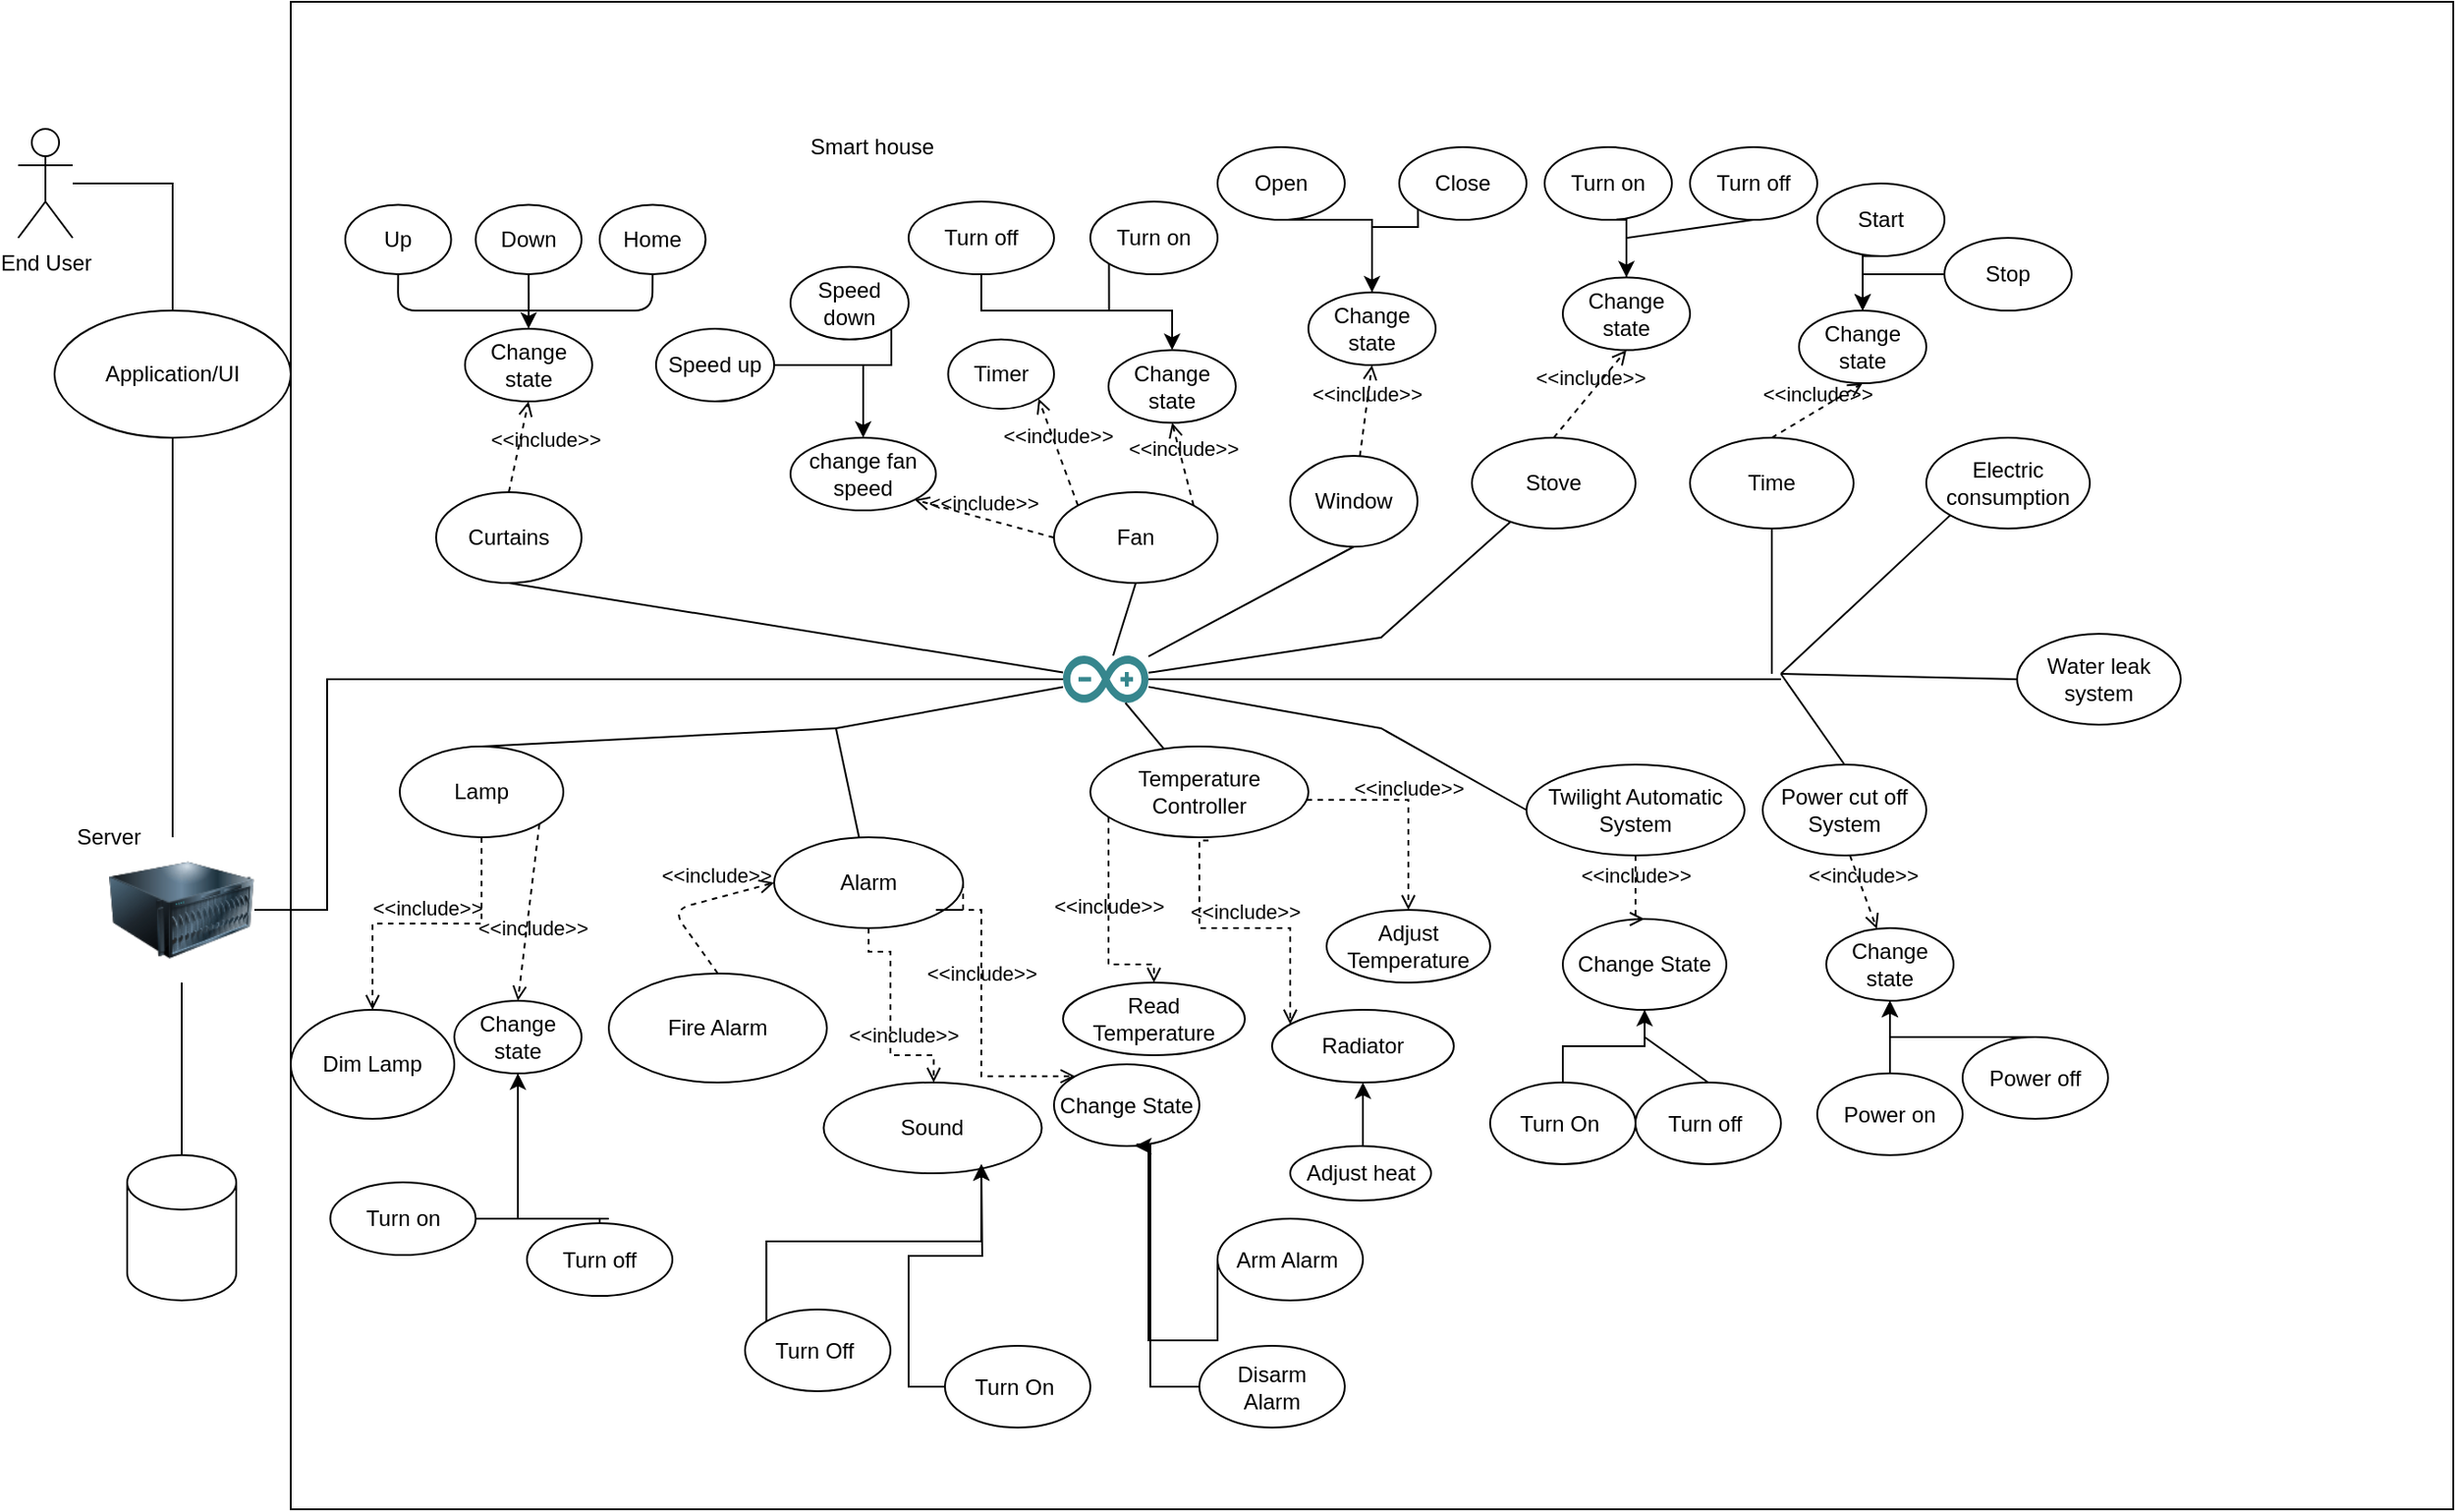 <mxfile version="15.7.3" type="device"><diagram id="axmY3s3DhbrSQXGFH-Zm" name="Page-1"><mxGraphModel dx="1730" dy="1082" grid="1" gridSize="10" guides="1" tooltips="1" connect="1" arrows="1" fold="1" page="1" pageScale="1" pageWidth="850" pageHeight="1100" math="0" shadow="0"><root><mxCell id="0"/><mxCell id="1" parent="0"/><mxCell id="pMk_i1QzEK4FoIbj1d2--2" value="" style="rounded=0;whiteSpace=wrap;html=1;" parent="1" vertex="1"><mxGeometry x="190" y="90" width="1190" height="830" as="geometry"/></mxCell><mxCell id="pMk_i1QzEK4FoIbj1d2--3" value="Smart house" style="text;html=1;strokeColor=none;fillColor=none;align=center;verticalAlign=middle;whiteSpace=wrap;rounded=0;" parent="1" vertex="1"><mxGeometry x="470" y="160" width="80" height="20" as="geometry"/></mxCell><mxCell id="pMk_i1QzEK4FoIbj1d2--14" style="edgeStyle=orthogonalEdgeStyle;rounded=0;orthogonalLoop=1;jettySize=auto;html=1;endArrow=none;endFill=0;" parent="1" source="pMk_i1QzEK4FoIbj1d2--9" target="pMk_i1QzEK4FoIbj1d2--10" edge="1"><mxGeometry relative="1" as="geometry"><Array as="points"><mxPoint x="125" y="190"/></Array></mxGeometry></mxCell><mxCell id="pMk_i1QzEK4FoIbj1d2--9" value="&lt;div&gt;End User&lt;/div&gt;" style="shape=umlActor;verticalLabelPosition=bottom;verticalAlign=top;html=1;" parent="1" vertex="1"><mxGeometry x="40" y="160" width="30" height="60" as="geometry"/></mxCell><mxCell id="pMk_i1QzEK4FoIbj1d2--21" style="edgeStyle=orthogonalEdgeStyle;rounded=0;orthogonalLoop=1;jettySize=auto;html=1;exitX=0.5;exitY=1;exitDx=0;exitDy=0;endArrow=none;endFill=0;" parent="1" source="pMk_i1QzEK4FoIbj1d2--10" target="pMk_i1QzEK4FoIbj1d2--16" edge="1"><mxGeometry relative="1" as="geometry"><Array as="points"><mxPoint x="125" y="380"/><mxPoint x="125" y="380"/></Array></mxGeometry></mxCell><mxCell id="pMk_i1QzEK4FoIbj1d2--10" value="&lt;div&gt;Application/UI&lt;/div&gt;" style="ellipse;whiteSpace=wrap;html=1;" parent="1" vertex="1"><mxGeometry x="60" y="260" width="130" height="70" as="geometry"/></mxCell><mxCell id="pMk_i1QzEK4FoIbj1d2--15" value="&lt;div&gt;Lamp&lt;/div&gt;" style="ellipse;whiteSpace=wrap;html=1;" parent="1" vertex="1"><mxGeometry x="250" y="500" width="90" height="50" as="geometry"/></mxCell><mxCell id="pMk_i1QzEK4FoIbj1d2--44" style="edgeStyle=orthogonalEdgeStyle;rounded=0;orthogonalLoop=1;jettySize=auto;html=1;exitX=1;exitY=0.5;exitDx=0;exitDy=0;endArrow=none;endFill=0;" parent="1" source="pMk_i1QzEK4FoIbj1d2--16" target="pMk_i1QzEK4FoIbj1d2--43" edge="1"><mxGeometry relative="1" as="geometry"><Array as="points"><mxPoint x="210" y="590"/><mxPoint x="210" y="463"/></Array><mxPoint x="390" y="463" as="targetPoint"/></mxGeometry></mxCell><mxCell id="Gb6H8rA9_HR4hUhjMG9C-4" style="edgeStyle=orthogonalEdgeStyle;rounded=0;orthogonalLoop=1;jettySize=auto;html=1;exitX=0.5;exitY=1;exitDx=0;exitDy=0;endArrow=none;endFill=0;" parent="1" source="pMk_i1QzEK4FoIbj1d2--16" target="Gb6H8rA9_HR4hUhjMG9C-3" edge="1"><mxGeometry relative="1" as="geometry"/></mxCell><mxCell id="pMk_i1QzEK4FoIbj1d2--16" value="" style="image;html=1;image=img/lib/clip_art/computers/Server_128x128.png" parent="1" vertex="1"><mxGeometry x="90" y="550" width="80" height="80" as="geometry"/></mxCell><mxCell id="pMk_i1QzEK4FoIbj1d2--17" value="&lt;div&gt;Server&lt;/div&gt;" style="text;html=1;strokeColor=none;fillColor=none;align=center;verticalAlign=middle;whiteSpace=wrap;rounded=0;" parent="1" vertex="1"><mxGeometry x="70" y="540" width="40" height="20" as="geometry"/></mxCell><mxCell id="pMk_i1QzEK4FoIbj1d2--18" value="Curtains " style="ellipse;whiteSpace=wrap;html=1;" parent="1" vertex="1"><mxGeometry x="270" y="360" width="80" height="50" as="geometry"/></mxCell><mxCell id="pMk_i1QzEK4FoIbj1d2--20" value="&lt;div&gt;Fan&lt;/div&gt;" style="ellipse;whiteSpace=wrap;html=1;" parent="1" vertex="1"><mxGeometry x="610" y="360" width="90" height="50" as="geometry"/></mxCell><mxCell id="Gb6H8rA9_HR4hUhjMG9C-15" style="edgeStyle=orthogonalEdgeStyle;rounded=0;orthogonalLoop=1;jettySize=auto;html=1;exitX=1;exitY=0.5;exitDx=0;exitDy=0;entryX=0.5;entryY=1;entryDx=0;entryDy=0;endArrow=none;endFill=0;" parent="1" source="pMk_i1QzEK4FoIbj1d2--22" target="pMk_i1QzEK4FoIbj1d2--59" edge="1"><mxGeometry relative="1" as="geometry"/></mxCell><mxCell id="pMk_i1QzEK4FoIbj1d2--22" value="Turn on" style="ellipse;whiteSpace=wrap;html=1;" parent="1" vertex="1"><mxGeometry x="211.75" y="740" width="80" height="40" as="geometry"/></mxCell><mxCell id="pMk_i1QzEK4FoIbj1d2--61" style="edgeStyle=orthogonalEdgeStyle;rounded=0;orthogonalLoop=1;jettySize=auto;html=1;exitX=0.5;exitY=1;exitDx=0;exitDy=0;entryX=0.5;entryY=1;entryDx=0;entryDy=0;" parent="1" source="pMk_i1QzEK4FoIbj1d2--23" target="pMk_i1QzEK4FoIbj1d2--59" edge="1"><mxGeometry relative="1" as="geometry"><Array as="points"><mxPoint x="365" y="760"/><mxPoint x="365" y="760"/></Array></mxGeometry></mxCell><mxCell id="pMk_i1QzEK4FoIbj1d2--23" value="Turn off " style="ellipse;whiteSpace=wrap;html=1;direction=west;" parent="1" vertex="1"><mxGeometry x="320" y="762.5" width="80" height="40" as="geometry"/></mxCell><mxCell id="pMk_i1QzEK4FoIbj1d2--55" style="edgeStyle=orthogonalEdgeStyle;rounded=0;orthogonalLoop=1;jettySize=auto;html=1;exitX=0;exitY=1;exitDx=0;exitDy=0;entryX=0.5;entryY=0;entryDx=0;entryDy=0;" parent="1" source="pMk_i1QzEK4FoIbj1d2--36" target="pMk_i1QzEK4FoIbj1d2--54" edge="1"><mxGeometry relative="1" as="geometry"><Array as="points"><mxPoint x="640" y="260"/><mxPoint x="675" y="260"/></Array></mxGeometry></mxCell><mxCell id="pMk_i1QzEK4FoIbj1d2--36" value="Turn on" style="ellipse;whiteSpace=wrap;html=1;" parent="1" vertex="1"><mxGeometry x="630" y="200" width="70" height="40" as="geometry"/></mxCell><mxCell id="Gb6H8rA9_HR4hUhjMG9C-10" style="edgeStyle=orthogonalEdgeStyle;rounded=0;orthogonalLoop=1;jettySize=auto;html=1;exitX=0.5;exitY=0;exitDx=0;exitDy=0;endArrow=none;endFill=0;" parent="1" source="pMk_i1QzEK4FoIbj1d2--37" edge="1"><mxGeometry relative="1" as="geometry"><mxPoint x="670" y="260" as="targetPoint"/><Array as="points"><mxPoint x="570" y="260"/></Array></mxGeometry></mxCell><mxCell id="pMk_i1QzEK4FoIbj1d2--37" value="Turn off " style="ellipse;whiteSpace=wrap;html=1;direction=west;" parent="1" vertex="1"><mxGeometry x="530" y="200" width="80" height="40" as="geometry"/></mxCell><mxCell id="pMk_i1QzEK4FoIbj1d2--40" value="&lt;div&gt;change fan speed&lt;/div&gt;" style="ellipse;whiteSpace=wrap;html=1;direction=west;" parent="1" vertex="1"><mxGeometry x="465" y="330" width="80" height="40" as="geometry"/></mxCell><mxCell id="pMk_i1QzEK4FoIbj1d2--43" value="" style="dashed=0;outlineConnect=0;html=1;align=center;labelPosition=center;verticalLabelPosition=bottom;verticalAlign=top;shape=mxgraph.weblogos.arduino;fillColor=#36868D;strokeColor=none" parent="1" vertex="1"><mxGeometry x="615" y="450" width="47" height="26" as="geometry"/></mxCell><mxCell id="pMk_i1QzEK4FoIbj1d2--48" value="&amp;lt;&amp;lt;include&amp;gt;&amp;gt;" style="html=1;verticalAlign=bottom;labelBackgroundColor=none;endArrow=open;endFill=0;dashed=1;entryX=0;entryY=0;entryDx=0;entryDy=0;exitX=0;exitY=0.5;exitDx=0;exitDy=0;" parent="1" source="pMk_i1QzEK4FoIbj1d2--20" target="pMk_i1QzEK4FoIbj1d2--40" edge="1"><mxGeometry width="160" relative="1" as="geometry"><mxPoint x="570" y="414" as="sourcePoint"/><mxPoint x="572.714" y="319.954" as="targetPoint"/></mxGeometry></mxCell><mxCell id="Gb6H8rA9_HR4hUhjMG9C-12" style="edgeStyle=orthogonalEdgeStyle;rounded=0;orthogonalLoop=1;jettySize=auto;html=1;exitX=0;exitY=0;exitDx=0;exitDy=0;endArrow=none;endFill=0;" parent="1" source="pMk_i1QzEK4FoIbj1d2--49" edge="1"><mxGeometry relative="1" as="geometry"><mxPoint x="474" y="290" as="targetPoint"/><Array as="points"><mxPoint x="520" y="290"/><mxPoint x="474" y="290"/></Array></mxGeometry></mxCell><mxCell id="pMk_i1QzEK4FoIbj1d2--49" value="Speed down" style="ellipse;whiteSpace=wrap;html=1;direction=west;" parent="1" vertex="1"><mxGeometry x="465" y="235.87" width="65" height="40" as="geometry"/></mxCell><mxCell id="Gb6H8rA9_HR4hUhjMG9C-11" style="edgeStyle=orthogonalEdgeStyle;rounded=0;orthogonalLoop=1;jettySize=auto;html=1;exitX=0;exitY=0.5;exitDx=0;exitDy=0;entryX=0.5;entryY=1;entryDx=0;entryDy=0;endArrow=classic;endFill=1;" parent="1" source="pMk_i1QzEK4FoIbj1d2--50" target="pMk_i1QzEK4FoIbj1d2--40" edge="1"><mxGeometry relative="1" as="geometry"><Array as="points"><mxPoint x="505" y="290"/></Array></mxGeometry></mxCell><mxCell id="pMk_i1QzEK4FoIbj1d2--50" value="Speed up" style="ellipse;whiteSpace=wrap;html=1;direction=west;" parent="1" vertex="1"><mxGeometry x="391" y="270" width="65" height="40" as="geometry"/></mxCell><mxCell id="pMk_i1QzEK4FoIbj1d2--54" value="&lt;div&gt;Change state&lt;/div&gt;" style="ellipse;whiteSpace=wrap;html=1;" parent="1" vertex="1"><mxGeometry x="640" y="281.75" width="70" height="40" as="geometry"/></mxCell><mxCell id="pMk_i1QzEK4FoIbj1d2--58" value="&amp;lt;&amp;lt;include&amp;gt;&amp;gt;" style="html=1;verticalAlign=bottom;labelBackgroundColor=none;endArrow=open;endFill=0;dashed=1;entryX=0.5;entryY=1;entryDx=0;entryDy=0;exitX=1;exitY=0;exitDx=0;exitDy=0;" parent="1" source="pMk_i1QzEK4FoIbj1d2--20" target="pMk_i1QzEK4FoIbj1d2--54" edge="1"><mxGeometry width="160" relative="1" as="geometry"><mxPoint x="620" y="390" as="sourcePoint"/><mxPoint x="500" y="490" as="targetPoint"/></mxGeometry></mxCell><mxCell id="pMk_i1QzEK4FoIbj1d2--59" value="&lt;div&gt;Change state&lt;/div&gt;" style="ellipse;whiteSpace=wrap;html=1;" parent="1" vertex="1"><mxGeometry x="280" y="640" width="70" height="40" as="geometry"/></mxCell><mxCell id="pMk_i1QzEK4FoIbj1d2--63" value="&lt;div&gt;Timer&lt;/div&gt;" style="ellipse;whiteSpace=wrap;html=1;direction=north;" parent="1" vertex="1"><mxGeometry x="551.75" y="275.87" width="58.25" height="38.25" as="geometry"/></mxCell><mxCell id="pMk_i1QzEK4FoIbj1d2--64" value="&amp;lt;&amp;lt;include&amp;gt;&amp;gt;" style="html=1;verticalAlign=bottom;labelBackgroundColor=none;endArrow=open;endFill=0;dashed=1;entryX=0;entryY=1;entryDx=0;entryDy=0;exitX=0;exitY=0;exitDx=0;exitDy=0;" parent="1" source="pMk_i1QzEK4FoIbj1d2--20" target="pMk_i1QzEK4FoIbj1d2--63" edge="1"><mxGeometry width="160" relative="1" as="geometry"><mxPoint x="580" y="400" as="sourcePoint"/><mxPoint x="500" y="490" as="targetPoint"/></mxGeometry></mxCell><mxCell id="pMk_i1QzEK4FoIbj1d2--65" value="&amp;lt;&amp;lt;include&amp;gt;&amp;gt;" style="html=1;verticalAlign=bottom;labelBackgroundColor=none;endArrow=open;endFill=0;dashed=1;exitX=1;exitY=1;exitDx=0;exitDy=0;entryX=0.5;entryY=0;entryDx=0;entryDy=0;" parent="1" source="pMk_i1QzEK4FoIbj1d2--15" target="pMk_i1QzEK4FoIbj1d2--59" edge="1"><mxGeometry x="0.357" y="4" width="160" relative="1" as="geometry"><mxPoint x="580" y="424" as="sourcePoint"/><mxPoint x="580" y="630" as="targetPoint"/><Array as="points"/><mxPoint as="offset"/></mxGeometry></mxCell><mxCell id="pMk_i1QzEK4FoIbj1d2--68" value="&lt;div&gt;Change state&lt;/div&gt;" style="ellipse;whiteSpace=wrap;html=1;" parent="1" vertex="1"><mxGeometry x="285.88" y="270" width="70" height="40" as="geometry"/></mxCell><mxCell id="pMk_i1QzEK4FoIbj1d2--69" value="&amp;lt;&amp;lt;include&amp;gt;&amp;gt;" style="html=1;verticalAlign=bottom;labelBackgroundColor=none;endArrow=open;endFill=0;dashed=1;entryX=0.5;entryY=1;entryDx=0;entryDy=0;exitX=0.5;exitY=0;exitDx=0;exitDy=0;" parent="1" source="pMk_i1QzEK4FoIbj1d2--18" target="pMk_i1QzEK4FoIbj1d2--68" edge="1"><mxGeometry x="-0.07" y="-15" width="160" relative="1" as="geometry"><mxPoint x="580" y="424" as="sourcePoint"/><mxPoint x="508.284" y="434.142" as="targetPoint"/><mxPoint as="offset"/></mxGeometry></mxCell><mxCell id="pMk_i1QzEK4FoIbj1d2--70" value="&lt;div&gt;Up&lt;/div&gt;" style="ellipse;whiteSpace=wrap;html=1;direction=north;" parent="1" vertex="1"><mxGeometry x="220" y="201.75" width="58.25" height="38.25" as="geometry"/></mxCell><mxCell id="pMk_i1QzEK4FoIbj1d2--73" style="edgeStyle=orthogonalEdgeStyle;rounded=0;orthogonalLoop=1;jettySize=auto;html=1;exitX=0;exitY=0.5;exitDx=0;exitDy=0;" parent="1" source="pMk_i1QzEK4FoIbj1d2--71" target="pMk_i1QzEK4FoIbj1d2--68" edge="1"><mxGeometry relative="1" as="geometry"/></mxCell><mxCell id="pMk_i1QzEK4FoIbj1d2--71" value="Down" style="ellipse;whiteSpace=wrap;html=1;direction=north;" parent="1" vertex="1"><mxGeometry x="291.75" y="201.75" width="58.25" height="38.25" as="geometry"/></mxCell><mxCell id="pMk_i1QzEK4FoIbj1d2--72" value="&lt;div&gt;Home&lt;/div&gt;" style="ellipse;whiteSpace=wrap;html=1;direction=north;" parent="1" vertex="1"><mxGeometry x="360" y="201.75" width="58.25" height="38.25" as="geometry"/></mxCell><mxCell id="pMk_i1QzEK4FoIbj1d2--75" value="" style="endArrow=none;html=1;entryX=0;entryY=0.5;entryDx=0;entryDy=0;" parent="1" target="pMk_i1QzEK4FoIbj1d2--72" edge="1"><mxGeometry width="50" height="50" relative="1" as="geometry"><mxPoint x="320" y="260" as="sourcePoint"/><mxPoint x="490" y="470" as="targetPoint"/><Array as="points"><mxPoint x="389" y="260"/></Array></mxGeometry></mxCell><mxCell id="pMk_i1QzEK4FoIbj1d2--76" value="" style="endArrow=none;html=1;entryX=0;entryY=0.5;entryDx=0;entryDy=0;" parent="1" target="pMk_i1QzEK4FoIbj1d2--70" edge="1"><mxGeometry width="50" height="50" relative="1" as="geometry"><mxPoint x="320" y="260" as="sourcePoint"/><mxPoint x="399.125" y="250.0" as="targetPoint"/><Array as="points"><mxPoint x="249" y="260"/></Array></mxGeometry></mxCell><mxCell id="Gb6H8rA9_HR4hUhjMG9C-3" value="" style="shape=cylinder3;whiteSpace=wrap;html=1;boundedLbl=1;backgroundOutline=1;size=15;" parent="1" vertex="1"><mxGeometry x="100" y="725" width="60" height="80" as="geometry"/></mxCell><mxCell id="Gb6H8rA9_HR4hUhjMG9C-7" value="Dim Lamp" style="ellipse;whiteSpace=wrap;html=1;" parent="1" vertex="1"><mxGeometry x="190" y="645" width="90" height="60" as="geometry"/></mxCell><mxCell id="Gb6H8rA9_HR4hUhjMG9C-8" value="&amp;lt;&amp;lt;include&amp;gt;&amp;gt;" style="html=1;verticalAlign=bottom;labelBackgroundColor=none;endArrow=open;endFill=0;dashed=1;rounded=0;edgeStyle=orthogonalEdgeStyle;exitX=0.5;exitY=1;exitDx=0;exitDy=0;entryX=0.5;entryY=0;entryDx=0;entryDy=0;" parent="1" source="pMk_i1QzEK4FoIbj1d2--15" target="Gb6H8rA9_HR4hUhjMG9C-7" edge="1"><mxGeometry width="160" relative="1" as="geometry"><mxPoint x="321.75" y="669.5" as="sourcePoint"/><mxPoint x="481.75" y="669.5" as="targetPoint"/></mxGeometry></mxCell><mxCell id="Gb6H8rA9_HR4hUhjMG9C-16" value="Temperature Controller" style="ellipse;whiteSpace=wrap;html=1;" parent="1" vertex="1"><mxGeometry x="630" y="500" width="120" height="50" as="geometry"/></mxCell><mxCell id="Gb6H8rA9_HR4hUhjMG9C-17" style="edgeStyle=orthogonalEdgeStyle;rounded=0;orthogonalLoop=1;jettySize=auto;html=1;exitX=0.5;exitY=1;exitDx=0;exitDy=0;endArrow=none;endFill=0;" parent="1" source="Gb6H8rA9_HR4hUhjMG9C-16" target="Gb6H8rA9_HR4hUhjMG9C-16" edge="1"><mxGeometry relative="1" as="geometry"/></mxCell><mxCell id="Gb6H8rA9_HR4hUhjMG9C-18" value="Adjust Temperature" style="ellipse;whiteSpace=wrap;html=1;" parent="1" vertex="1"><mxGeometry x="760" y="590" width="90" height="40" as="geometry"/></mxCell><mxCell id="Gb6H8rA9_HR4hUhjMG9C-20" value="&amp;lt;&amp;lt;include&amp;gt;&amp;gt;" style="html=1;verticalAlign=bottom;labelBackgroundColor=none;endArrow=open;endFill=0;dashed=1;rounded=0;edgeStyle=orthogonalEdgeStyle;exitX=0.992;exitY=0.588;exitDx=0;exitDy=0;exitPerimeter=0;entryX=0.5;entryY=0;entryDx=0;entryDy=0;" parent="1" source="Gb6H8rA9_HR4hUhjMG9C-16" target="Gb6H8rA9_HR4hUhjMG9C-18" edge="1"><mxGeometry width="160" relative="1" as="geometry"><mxPoint x="340" y="590" as="sourcePoint"/><mxPoint x="500" y="590" as="targetPoint"/><Array as="points"><mxPoint x="805" y="529"/></Array></mxGeometry></mxCell><mxCell id="Gb6H8rA9_HR4hUhjMG9C-21" value="Read Temperature" style="ellipse;whiteSpace=wrap;html=1;" parent="1" vertex="1"><mxGeometry x="615" y="630" width="100" height="40" as="geometry"/></mxCell><mxCell id="Gb6H8rA9_HR4hUhjMG9C-22" value="&amp;lt;&amp;lt;include&amp;gt;&amp;gt;" style="html=1;verticalAlign=bottom;labelBackgroundColor=none;endArrow=open;endFill=0;dashed=1;rounded=0;edgeStyle=orthogonalEdgeStyle;entryX=0.5;entryY=0;entryDx=0;entryDy=0;" parent="1" source="Gb6H8rA9_HR4hUhjMG9C-16" target="Gb6H8rA9_HR4hUhjMG9C-21" edge="1"><mxGeometry width="160" relative="1" as="geometry"><mxPoint x="470" y="530" as="sourcePoint"/><mxPoint x="630" y="530" as="targetPoint"/><Array as="points"><mxPoint x="640" y="620"/></Array></mxGeometry></mxCell><mxCell id="Gb6H8rA9_HR4hUhjMG9C-23" value="Alarm" style="ellipse;whiteSpace=wrap;html=1;" parent="1" vertex="1"><mxGeometry x="456" y="550" width="104" height="50" as="geometry"/></mxCell><mxCell id="Gb6H8rA9_HR4hUhjMG9C-25" value="Change State" style="ellipse;whiteSpace=wrap;html=1;" parent="1" vertex="1"><mxGeometry x="610" y="675" width="80" height="45" as="geometry"/></mxCell><mxCell id="Gb6H8rA9_HR4hUhjMG9C-26" value="&amp;lt;&amp;lt;include&amp;gt;&amp;gt;" style="html=1;verticalAlign=bottom;labelBackgroundColor=none;endArrow=open;endFill=0;dashed=1;rounded=0;edgeStyle=orthogonalEdgeStyle;entryX=0;entryY=0;entryDx=0;entryDy=0;exitX=1;exitY=0.5;exitDx=0;exitDy=0;" parent="1" source="Gb6H8rA9_HR4hUhjMG9C-23" target="Gb6H8rA9_HR4hUhjMG9C-25" edge="1"><mxGeometry width="160" relative="1" as="geometry"><mxPoint x="340" y="590" as="sourcePoint"/><mxPoint x="500" y="590" as="targetPoint"/><Array as="points"><mxPoint x="545" y="590"/><mxPoint x="570" y="590"/><mxPoint x="570" y="637"/></Array></mxGeometry></mxCell><mxCell id="Gb6H8rA9_HR4hUhjMG9C-28" style="edgeStyle=orthogonalEdgeStyle;rounded=0;orthogonalLoop=1;jettySize=auto;html=1;exitX=0;exitY=0.5;exitDx=0;exitDy=0;entryX=0.558;entryY=1;entryDx=0;entryDy=0;entryPerimeter=0;endArrow=classic;endFill=1;" parent="1" source="Gb6H8rA9_HR4hUhjMG9C-27" target="Gb6H8rA9_HR4hUhjMG9C-25" edge="1"><mxGeometry relative="1" as="geometry"><Array as="points"><mxPoint x="662" y="827"/></Array></mxGeometry></mxCell><mxCell id="Gb6H8rA9_HR4hUhjMG9C-27" value="Arm Alarm&amp;nbsp;" style="ellipse;whiteSpace=wrap;html=1;" parent="1" vertex="1"><mxGeometry x="700" y="760" width="80" height="45" as="geometry"/></mxCell><mxCell id="Gb6H8rA9_HR4hUhjMG9C-30" style="edgeStyle=orthogonalEdgeStyle;rounded=0;orthogonalLoop=1;jettySize=auto;html=1;exitX=0;exitY=0.5;exitDx=0;exitDy=0;entryX=0.567;entryY=0.98;entryDx=0;entryDy=0;entryPerimeter=0;endArrow=none;endFill=0;" parent="1" source="Gb6H8rA9_HR4hUhjMG9C-29" target="Gb6H8rA9_HR4hUhjMG9C-25" edge="1"><mxGeometry relative="1" as="geometry"><Array as="points"><mxPoint x="663" y="852"/></Array></mxGeometry></mxCell><mxCell id="Gb6H8rA9_HR4hUhjMG9C-29" value="Disarm&lt;br&gt;Alarm" style="ellipse;whiteSpace=wrap;html=1;" parent="1" vertex="1"><mxGeometry x="690" y="830" width="80" height="45" as="geometry"/></mxCell><mxCell id="Gb6H8rA9_HR4hUhjMG9C-32" value="Sound" style="ellipse;whiteSpace=wrap;html=1;" parent="1" vertex="1"><mxGeometry x="483.25" y="685" width="120" height="50" as="geometry"/></mxCell><mxCell id="Gb6H8rA9_HR4hUhjMG9C-33" value="&amp;lt;&amp;lt;include&amp;gt;&amp;gt;" style="html=1;verticalAlign=bottom;labelBackgroundColor=none;endArrow=open;endFill=0;dashed=1;rounded=0;edgeStyle=orthogonalEdgeStyle;entryX=0;entryY=0;entryDx=0;entryDy=0;exitX=0.5;exitY=1;exitDx=0;exitDy=0;" parent="1" source="Gb6H8rA9_HR4hUhjMG9C-23" edge="1"><mxGeometry x="0.315" y="7" width="160" relative="1" as="geometry"><mxPoint x="476.2" y="612.68" as="sourcePoint"/><mxPoint x="543.774" y="685.002" as="targetPoint"/><Array as="points"><mxPoint x="508" y="613"/><mxPoint x="520" y="613"/><mxPoint x="520" y="670"/><mxPoint x="544" y="670"/></Array><mxPoint as="offset"/></mxGeometry></mxCell><mxCell id="Gb6H8rA9_HR4hUhjMG9C-37" style="edgeStyle=orthogonalEdgeStyle;rounded=0;orthogonalLoop=1;jettySize=auto;html=1;exitX=0;exitY=0.5;exitDx=0;exitDy=0;endArrow=classic;endFill=1;" parent="1" source="Gb6H8rA9_HR4hUhjMG9C-34" edge="1"><mxGeometry relative="1" as="geometry"><mxPoint x="570" y="730" as="targetPoint"/></mxGeometry></mxCell><mxCell id="Gb6H8rA9_HR4hUhjMG9C-34" value="Turn On&amp;nbsp;" style="ellipse;whiteSpace=wrap;html=1;" parent="1" vertex="1"><mxGeometry x="550" y="830" width="80" height="45" as="geometry"/></mxCell><mxCell id="Gb6H8rA9_HR4hUhjMG9C-36" style="edgeStyle=orthogonalEdgeStyle;rounded=0;orthogonalLoop=1;jettySize=auto;html=1;exitX=0;exitY=0;exitDx=0;exitDy=0;entryX=0.723;entryY=0.9;entryDx=0;entryDy=0;entryPerimeter=0;endArrow=classic;endFill=1;" parent="1" source="Gb6H8rA9_HR4hUhjMG9C-35" target="Gb6H8rA9_HR4hUhjMG9C-32" edge="1"><mxGeometry relative="1" as="geometry"/></mxCell><mxCell id="Gb6H8rA9_HR4hUhjMG9C-35" value="Turn Off&amp;nbsp;" style="ellipse;whiteSpace=wrap;html=1;" parent="1" vertex="1"><mxGeometry x="440" y="810" width="80" height="45" as="geometry"/></mxCell><mxCell id="mwXFuZQLVLUsa06QM_jl-5" value="&lt;div&gt;Window&lt;/div&gt;" style="ellipse;whiteSpace=wrap;html=1;" parent="1" vertex="1"><mxGeometry x="740" y="340" width="70" height="50" as="geometry"/></mxCell><mxCell id="mwXFuZQLVLUsa06QM_jl-6" value="&lt;div&gt;Change state&lt;/div&gt;" style="ellipse;whiteSpace=wrap;html=1;" parent="1" vertex="1"><mxGeometry x="750" y="250" width="70" height="40" as="geometry"/></mxCell><mxCell id="mwXFuZQLVLUsa06QM_jl-7" value="&amp;lt;&amp;lt;include&amp;gt;&amp;gt;" style="html=1;verticalAlign=bottom;labelBackgroundColor=none;endArrow=open;endFill=0;dashed=1;entryX=0.5;entryY=1;entryDx=0;entryDy=0;" parent="1" source="mwXFuZQLVLUsa06QM_jl-5" target="mwXFuZQLVLUsa06QM_jl-6" edge="1"><mxGeometry width="160" relative="1" as="geometry"><mxPoint x="697.026" y="377.437" as="sourcePoint"/><mxPoint x="685" y="331.75" as="targetPoint"/></mxGeometry></mxCell><mxCell id="mwXFuZQLVLUsa06QM_jl-9" value="Open" style="ellipse;whiteSpace=wrap;html=1;" parent="1" vertex="1"><mxGeometry x="700" y="170" width="70" height="40" as="geometry"/></mxCell><mxCell id="mwXFuZQLVLUsa06QM_jl-11" style="edgeStyle=orthogonalEdgeStyle;rounded=0;orthogonalLoop=1;jettySize=auto;html=1;exitX=0;exitY=1;exitDx=0;exitDy=0;" parent="1" source="mwXFuZQLVLUsa06QM_jl-10" target="mwXFuZQLVLUsa06QM_jl-6" edge="1"><mxGeometry relative="1" as="geometry"><Array as="points"><mxPoint x="785" y="214"/></Array></mxGeometry></mxCell><mxCell id="mwXFuZQLVLUsa06QM_jl-10" value="Close" style="ellipse;whiteSpace=wrap;html=1;" parent="1" vertex="1"><mxGeometry x="800" y="170" width="70" height="40" as="geometry"/></mxCell><mxCell id="mwXFuZQLVLUsa06QM_jl-14" value="" style="endArrow=none;html=1;rounded=0;exitX=0.5;exitY=1;exitDx=0;exitDy=0;entryX=0.5;entryY=0;entryDx=0;entryDy=0;" parent="1" source="mwXFuZQLVLUsa06QM_jl-9" target="mwXFuZQLVLUsa06QM_jl-6" edge="1"><mxGeometry width="50" height="50" relative="1" as="geometry"><mxPoint x="330" y="520" as="sourcePoint"/><mxPoint x="380" y="470" as="targetPoint"/><Array as="points"><mxPoint x="785" y="210"/></Array></mxGeometry></mxCell><mxCell id="mwXFuZQLVLUsa06QM_jl-19" value="&lt;div&gt;&lt;span&gt;Radiator&lt;/span&gt;&lt;/div&gt;" style="ellipse;whiteSpace=wrap;html=1;" parent="1" vertex="1"><mxGeometry x="730" y="645" width="100" height="40" as="geometry"/></mxCell><mxCell id="mwXFuZQLVLUsa06QM_jl-20" value="&amp;lt;&amp;lt;include&amp;gt;&amp;gt;" style="html=1;verticalAlign=bottom;labelBackgroundColor=none;endArrow=open;endFill=0;dashed=1;rounded=0;edgeStyle=orthogonalEdgeStyle;exitX=0.542;exitY=1.034;exitDx=0;exitDy=0;exitPerimeter=0;" parent="1" source="Gb6H8rA9_HR4hUhjMG9C-16" target="mwXFuZQLVLUsa06QM_jl-19" edge="1"><mxGeometry width="160" relative="1" as="geometry"><mxPoint x="650" y="548.819" as="sourcePoint"/><mxPoint x="675" y="640" as="targetPoint"/><Array as="points"><mxPoint x="690" y="552"/><mxPoint x="690" y="600"/><mxPoint x="740" y="600"/></Array></mxGeometry></mxCell><mxCell id="mwXFuZQLVLUsa06QM_jl-22" style="edgeStyle=orthogonalEdgeStyle;rounded=0;orthogonalLoop=1;jettySize=auto;html=1;exitX=0.5;exitY=0;exitDx=0;exitDy=0;entryX=0.5;entryY=1;entryDx=0;entryDy=0;" parent="1" source="mwXFuZQLVLUsa06QM_jl-21" target="mwXFuZQLVLUsa06QM_jl-19" edge="1"><mxGeometry relative="1" as="geometry"/></mxCell><mxCell id="mwXFuZQLVLUsa06QM_jl-21" value="Adjust heat" style="ellipse;whiteSpace=wrap;html=1;" parent="1" vertex="1"><mxGeometry x="740" y="720" width="77.5" height="30" as="geometry"/></mxCell><mxCell id="mwXFuZQLVLUsa06QM_jl-23" value="Stove" style="ellipse;whiteSpace=wrap;html=1;" parent="1" vertex="1"><mxGeometry x="840" y="330" width="90" height="50" as="geometry"/></mxCell><mxCell id="mwXFuZQLVLUsa06QM_jl-25" value="&lt;div&gt;Change state&lt;/div&gt;" style="ellipse;whiteSpace=wrap;html=1;" parent="1" vertex="1"><mxGeometry x="890" y="241.75" width="70" height="40" as="geometry"/></mxCell><mxCell id="mwXFuZQLVLUsa06QM_jl-26" value="&amp;lt;&amp;lt;include&amp;gt;&amp;gt;" style="html=1;verticalAlign=bottom;labelBackgroundColor=none;endArrow=open;endFill=0;dashed=1;entryX=0.5;entryY=1;entryDx=0;entryDy=0;exitX=0.5;exitY=0;exitDx=0;exitDy=0;" parent="1" source="mwXFuZQLVLUsa06QM_jl-23" target="mwXFuZQLVLUsa06QM_jl-25" edge="1"><mxGeometry width="160" relative="1" as="geometry"><mxPoint x="788.35" y="350.115" as="sourcePoint"/><mxPoint x="795" y="300" as="targetPoint"/></mxGeometry></mxCell><mxCell id="mwXFuZQLVLUsa06QM_jl-30" style="edgeStyle=orthogonalEdgeStyle;rounded=0;orthogonalLoop=1;jettySize=auto;html=1;exitX=0.5;exitY=1;exitDx=0;exitDy=0;entryX=0.5;entryY=0;entryDx=0;entryDy=0;" parent="1" source="mwXFuZQLVLUsa06QM_jl-28" target="mwXFuZQLVLUsa06QM_jl-25" edge="1"><mxGeometry relative="1" as="geometry"/></mxCell><mxCell id="mwXFuZQLVLUsa06QM_jl-28" value="Turn on" style="ellipse;whiteSpace=wrap;html=1;" parent="1" vertex="1"><mxGeometry x="880" y="170" width="70" height="40" as="geometry"/></mxCell><mxCell id="mwXFuZQLVLUsa06QM_jl-29" value="Turn off" style="ellipse;whiteSpace=wrap;html=1;" parent="1" vertex="1"><mxGeometry x="960" y="170" width="70" height="40" as="geometry"/></mxCell><mxCell id="mwXFuZQLVLUsa06QM_jl-31" value="" style="endArrow=none;html=1;rounded=0;exitX=0.5;exitY=1;exitDx=0;exitDy=0;entryX=0.5;entryY=0;entryDx=0;entryDy=0;" parent="1" source="mwXFuZQLVLUsa06QM_jl-29" target="mwXFuZQLVLUsa06QM_jl-25" edge="1"><mxGeometry width="50" height="50" relative="1" as="geometry"><mxPoint x="745" y="220" as="sourcePoint"/><mxPoint x="795" y="260" as="targetPoint"/><Array as="points"><mxPoint x="925" y="220"/></Array></mxGeometry></mxCell><mxCell id="mwXFuZQLVLUsa06QM_jl-35" value="Fire Alarm" style="ellipse;whiteSpace=wrap;html=1;" parent="1" vertex="1"><mxGeometry x="365" y="625" width="120" height="60" as="geometry"/></mxCell><mxCell id="mwXFuZQLVLUsa06QM_jl-36" value="&amp;lt;&amp;lt;include&amp;gt;&amp;gt;" style="html=1;verticalAlign=bottom;labelBackgroundColor=none;endArrow=open;endFill=0;dashed=1;exitX=0.5;exitY=0;exitDx=0;exitDy=0;entryX=0;entryY=0.5;entryDx=0;entryDy=0;" parent="1" source="mwXFuZQLVLUsa06QM_jl-35" target="Gb6H8rA9_HR4hUhjMG9C-23" edge="1"><mxGeometry x="0.357" y="4" width="160" relative="1" as="geometry"><mxPoint x="337.026" y="552.563" as="sourcePoint"/><mxPoint x="325" y="650" as="targetPoint"/><Array as="points"><mxPoint x="400" y="590"/></Array><mxPoint as="offset"/></mxGeometry></mxCell><mxCell id="mwXFuZQLVLUsa06QM_jl-37" value="&lt;div&gt;&lt;span lang=&quot;SV&quot;&gt;Twilight Automatic System&lt;/span&gt;&lt;/div&gt;" style="ellipse;whiteSpace=wrap;html=1;" parent="1" vertex="1"><mxGeometry x="870" y="510" width="120" height="50" as="geometry"/></mxCell><mxCell id="mwXFuZQLVLUsa06QM_jl-38" value="Change State" style="ellipse;whiteSpace=wrap;html=1;" parent="1" vertex="1"><mxGeometry x="890" y="595" width="90" height="50" as="geometry"/></mxCell><mxCell id="mwXFuZQLVLUsa06QM_jl-39" value="&amp;lt;&amp;lt;include&amp;gt;&amp;gt;" style="html=1;verticalAlign=bottom;labelBackgroundColor=none;endArrow=open;endFill=0;dashed=1;rounded=0;edgeStyle=orthogonalEdgeStyle;exitX=0.5;exitY=1;exitDx=0;exitDy=0;entryX=0.5;entryY=0;entryDx=0;entryDy=0;" parent="1" source="mwXFuZQLVLUsa06QM_jl-37" target="mwXFuZQLVLUsa06QM_jl-38" edge="1"><mxGeometry width="160" relative="1" as="geometry"><mxPoint x="759.04" y="539.4" as="sourcePoint"/><mxPoint x="815" y="600" as="targetPoint"/><Array as="points"><mxPoint x="930" y="595"/></Array></mxGeometry></mxCell><mxCell id="mwXFuZQLVLUsa06QM_jl-43" style="edgeStyle=orthogonalEdgeStyle;rounded=0;orthogonalLoop=1;jettySize=auto;html=1;exitX=0.5;exitY=0;exitDx=0;exitDy=0;entryX=0.5;entryY=1;entryDx=0;entryDy=0;" parent="1" source="mwXFuZQLVLUsa06QM_jl-40" target="mwXFuZQLVLUsa06QM_jl-38" edge="1"><mxGeometry relative="1" as="geometry"/></mxCell><mxCell id="mwXFuZQLVLUsa06QM_jl-40" value="Turn On&amp;nbsp;" style="ellipse;whiteSpace=wrap;html=1;" parent="1" vertex="1"><mxGeometry x="850" y="685" width="80" height="45" as="geometry"/></mxCell><mxCell id="mwXFuZQLVLUsa06QM_jl-41" value="Turn off&amp;nbsp;" style="ellipse;whiteSpace=wrap;html=1;" parent="1" vertex="1"><mxGeometry x="930" y="685" width="80" height="45" as="geometry"/></mxCell><mxCell id="mwXFuZQLVLUsa06QM_jl-44" value="" style="endArrow=none;html=1;rounded=0;exitX=0.5;exitY=0;exitDx=0;exitDy=0;entryX=0.5;entryY=1;entryDx=0;entryDy=0;" parent="1" source="mwXFuZQLVLUsa06QM_jl-41" target="mwXFuZQLVLUsa06QM_jl-38" edge="1"><mxGeometry width="50" height="50" relative="1" as="geometry"><mxPoint x="680" y="560" as="sourcePoint"/><mxPoint x="730" y="510" as="targetPoint"/><Array as="points"><mxPoint x="935" y="660"/></Array></mxGeometry></mxCell><mxCell id="1AP6n7K3UhmYgn9xwx9l-4" value="" style="endArrow=none;html=1;rounded=0;" edge="1" parent="1" target="pMk_i1QzEK4FoIbj1d2--43"><mxGeometry width="50" height="50" relative="1" as="geometry"><mxPoint x="490" y="490" as="sourcePoint"/><mxPoint x="540" y="490" as="targetPoint"/></mxGeometry></mxCell><mxCell id="1AP6n7K3UhmYgn9xwx9l-7" value="" style="endArrow=none;html=1;rounded=0;" edge="1" parent="1" target="Gb6H8rA9_HR4hUhjMG9C-23"><mxGeometry width="50" height="50" relative="1" as="geometry"><mxPoint x="490" y="490" as="sourcePoint"/><mxPoint x="940" y="560" as="targetPoint"/></mxGeometry></mxCell><mxCell id="1AP6n7K3UhmYgn9xwx9l-8" value="" style="endArrow=none;html=1;rounded=0;entryX=0.5;entryY=0;entryDx=0;entryDy=0;" edge="1" parent="1" target="pMk_i1QzEK4FoIbj1d2--15"><mxGeometry width="50" height="50" relative="1" as="geometry"><mxPoint x="490" y="490" as="sourcePoint"/><mxPoint x="940" y="560" as="targetPoint"/></mxGeometry></mxCell><mxCell id="1AP6n7K3UhmYgn9xwx9l-10" value="" style="endArrow=none;html=1;rounded=0;entryX=0.5;entryY=1;entryDx=0;entryDy=0;" edge="1" parent="1" source="pMk_i1QzEK4FoIbj1d2--43" target="pMk_i1QzEK4FoIbj1d2--18"><mxGeometry width="50" height="50" relative="1" as="geometry"><mxPoint x="456" y="440" as="sourcePoint"/><mxPoint x="520" y="420" as="targetPoint"/></mxGeometry></mxCell><mxCell id="1AP6n7K3UhmYgn9xwx9l-11" value="" style="endArrow=none;html=1;rounded=0;entryX=0.5;entryY=1;entryDx=0;entryDy=0;" edge="1" parent="1" source="pMk_i1QzEK4FoIbj1d2--43" target="pMk_i1QzEK4FoIbj1d2--20"><mxGeometry width="50" height="50" relative="1" as="geometry"><mxPoint x="466" y="460" as="sourcePoint"/><mxPoint x="516" y="410" as="targetPoint"/></mxGeometry></mxCell><mxCell id="1AP6n7K3UhmYgn9xwx9l-12" value="" style="endArrow=none;html=1;rounded=0;entryX=0.5;entryY=1;entryDx=0;entryDy=0;" edge="1" parent="1" source="pMk_i1QzEK4FoIbj1d2--43" target="mwXFuZQLVLUsa06QM_jl-5"><mxGeometry width="50" height="50" relative="1" as="geometry"><mxPoint x="476" y="470" as="sourcePoint"/><mxPoint x="526" y="420" as="targetPoint"/></mxGeometry></mxCell><mxCell id="1AP6n7K3UhmYgn9xwx9l-13" value="" style="endArrow=none;html=1;rounded=0;" edge="1" parent="1" source="pMk_i1QzEK4FoIbj1d2--43" target="mwXFuZQLVLUsa06QM_jl-23"><mxGeometry width="50" height="50" relative="1" as="geometry"><mxPoint x="486" y="480" as="sourcePoint"/><mxPoint x="536" y="430" as="targetPoint"/><Array as="points"><mxPoint x="790" y="440"/></Array></mxGeometry></mxCell><mxCell id="1AP6n7K3UhmYgn9xwx9l-14" value="" style="endArrow=none;html=1;rounded=0;" edge="1" parent="1" source="Gb6H8rA9_HR4hUhjMG9C-16" target="pMk_i1QzEK4FoIbj1d2--43"><mxGeometry width="50" height="50" relative="1" as="geometry"><mxPoint x="496" y="490" as="sourcePoint"/><mxPoint x="546" y="440" as="targetPoint"/></mxGeometry></mxCell><mxCell id="1AP6n7K3UhmYgn9xwx9l-15" value="" style="endArrow=none;html=1;rounded=0;entryX=0;entryY=0.5;entryDx=0;entryDy=0;" edge="1" parent="1" source="pMk_i1QzEK4FoIbj1d2--43" target="mwXFuZQLVLUsa06QM_jl-37"><mxGeometry width="50" height="50" relative="1" as="geometry"><mxPoint x="506" y="500" as="sourcePoint"/><mxPoint x="556" y="450" as="targetPoint"/><Array as="points"><mxPoint x="790" y="490"/></Array></mxGeometry></mxCell><mxCell id="1AP6n7K3UhmYgn9xwx9l-16" value="" style="endArrow=none;html=1;rounded=0;" edge="1" parent="1" source="pMk_i1QzEK4FoIbj1d2--43"><mxGeometry width="50" height="50" relative="1" as="geometry"><mxPoint x="850" y="490" as="sourcePoint"/><mxPoint x="1010" y="463" as="targetPoint"/></mxGeometry></mxCell><mxCell id="1AP6n7K3UhmYgn9xwx9l-17" value="Time" style="ellipse;whiteSpace=wrap;html=1;" vertex="1" parent="1"><mxGeometry x="960" y="330" width="90" height="50" as="geometry"/></mxCell><mxCell id="1AP6n7K3UhmYgn9xwx9l-21" value="&lt;div&gt;Change state&lt;/div&gt;" style="ellipse;whiteSpace=wrap;html=1;" vertex="1" parent="1"><mxGeometry x="1020" y="260" width="70" height="40" as="geometry"/></mxCell><mxCell id="1AP6n7K3UhmYgn9xwx9l-22" value="&amp;lt;&amp;lt;include&amp;gt;&amp;gt;" style="html=1;verticalAlign=bottom;labelBackgroundColor=none;endArrow=open;endFill=0;dashed=1;entryX=0.5;entryY=1;entryDx=0;entryDy=0;exitX=0.5;exitY=0;exitDx=0;exitDy=0;" edge="1" parent="1" target="1AP6n7K3UhmYgn9xwx9l-21" source="1AP6n7K3UhmYgn9xwx9l-17"><mxGeometry width="160" relative="1" as="geometry"><mxPoint x="895" y="340" as="sourcePoint"/><mxPoint x="805" y="310" as="targetPoint"/></mxGeometry></mxCell><mxCell id="1AP6n7K3UhmYgn9xwx9l-28" style="edgeStyle=orthogonalEdgeStyle;rounded=0;orthogonalLoop=1;jettySize=auto;html=1;exitX=0.5;exitY=1;exitDx=0;exitDy=0;entryX=0.5;entryY=0;entryDx=0;entryDy=0;" edge="1" parent="1" source="1AP6n7K3UhmYgn9xwx9l-24" target="1AP6n7K3UhmYgn9xwx9l-21"><mxGeometry relative="1" as="geometry"/></mxCell><mxCell id="1AP6n7K3UhmYgn9xwx9l-24" value="Start" style="ellipse;whiteSpace=wrap;html=1;" vertex="1" parent="1"><mxGeometry x="1030" y="190" width="70" height="40" as="geometry"/></mxCell><mxCell id="1AP6n7K3UhmYgn9xwx9l-27" style="edgeStyle=orthogonalEdgeStyle;rounded=0;orthogonalLoop=1;jettySize=auto;html=1;exitX=0;exitY=0.5;exitDx=0;exitDy=0;entryX=0.5;entryY=0;entryDx=0;entryDy=0;" edge="1" parent="1" source="1AP6n7K3UhmYgn9xwx9l-25" target="1AP6n7K3UhmYgn9xwx9l-21"><mxGeometry relative="1" as="geometry"/></mxCell><mxCell id="1AP6n7K3UhmYgn9xwx9l-25" value="Stop" style="ellipse;whiteSpace=wrap;html=1;" vertex="1" parent="1"><mxGeometry x="1100" y="220" width="70" height="40" as="geometry"/></mxCell><mxCell id="1AP6n7K3UhmYgn9xwx9l-26" value="" style="endArrow=none;html=1;rounded=0;" edge="1" parent="1" target="1AP6n7K3UhmYgn9xwx9l-17"><mxGeometry width="50" height="50" relative="1" as="geometry"><mxPoint x="1005" y="460" as="sourcePoint"/><mxPoint x="1011.6" y="460" as="targetPoint"/></mxGeometry></mxCell><mxCell id="1AP6n7K3UhmYgn9xwx9l-29" value="Power cut off System" style="ellipse;whiteSpace=wrap;html=1;" vertex="1" parent="1"><mxGeometry x="1000" y="510" width="90" height="50" as="geometry"/></mxCell><mxCell id="1AP6n7K3UhmYgn9xwx9l-30" value="&lt;div&gt;Change state&lt;/div&gt;" style="ellipse;whiteSpace=wrap;html=1;" vertex="1" parent="1"><mxGeometry x="1035" y="600" width="70" height="40" as="geometry"/></mxCell><mxCell id="1AP6n7K3UhmYgn9xwx9l-31" value="&amp;lt;&amp;lt;include&amp;gt;&amp;gt;" style="html=1;verticalAlign=bottom;labelBackgroundColor=none;endArrow=open;endFill=0;dashed=1;" edge="1" parent="1" target="1AP6n7K3UhmYgn9xwx9l-30"><mxGeometry width="160" relative="1" as="geometry"><mxPoint x="1048" y="560" as="sourcePoint"/><mxPoint x="1047.635" y="307.365" as="targetPoint"/></mxGeometry></mxCell><mxCell id="1AP6n7K3UhmYgn9xwx9l-35" style="edgeStyle=orthogonalEdgeStyle;rounded=0;orthogonalLoop=1;jettySize=auto;html=1;exitX=0.5;exitY=0;exitDx=0;exitDy=0;entryX=0.5;entryY=1;entryDx=0;entryDy=0;" edge="1" parent="1" source="1AP6n7K3UhmYgn9xwx9l-32" target="1AP6n7K3UhmYgn9xwx9l-30"><mxGeometry relative="1" as="geometry"/></mxCell><mxCell id="1AP6n7K3UhmYgn9xwx9l-32" value="Power on" style="ellipse;whiteSpace=wrap;html=1;" vertex="1" parent="1"><mxGeometry x="1030" y="680" width="80" height="45" as="geometry"/></mxCell><mxCell id="1AP6n7K3UhmYgn9xwx9l-34" style="edgeStyle=orthogonalEdgeStyle;rounded=0;orthogonalLoop=1;jettySize=auto;html=1;exitX=0.5;exitY=0;exitDx=0;exitDy=0;entryX=0.5;entryY=1;entryDx=0;entryDy=0;" edge="1" parent="1" source="1AP6n7K3UhmYgn9xwx9l-33" target="1AP6n7K3UhmYgn9xwx9l-30"><mxGeometry relative="1" as="geometry"><Array as="points"><mxPoint x="1070" y="660"/></Array></mxGeometry></mxCell><mxCell id="1AP6n7K3UhmYgn9xwx9l-33" value="Power off" style="ellipse;whiteSpace=wrap;html=1;" vertex="1" parent="1"><mxGeometry x="1110" y="660" width="80" height="45" as="geometry"/></mxCell><mxCell id="1AP6n7K3UhmYgn9xwx9l-36" value="" style="endArrow=none;html=1;rounded=0;exitX=0.5;exitY=0;exitDx=0;exitDy=0;" edge="1" parent="1" source="1AP6n7K3UhmYgn9xwx9l-29"><mxGeometry width="50" height="50" relative="1" as="geometry"><mxPoint x="800" y="550" as="sourcePoint"/><mxPoint x="1010" y="460" as="targetPoint"/></mxGeometry></mxCell><mxCell id="1AP6n7K3UhmYgn9xwx9l-37" value="Electric consumption" style="ellipse;whiteSpace=wrap;html=1;" vertex="1" parent="1"><mxGeometry x="1090" y="330" width="90" height="50" as="geometry"/></mxCell><mxCell id="1AP6n7K3UhmYgn9xwx9l-38" value="" style="endArrow=none;html=1;rounded=0;entryX=0;entryY=1;entryDx=0;entryDy=0;" edge="1" parent="1" target="1AP6n7K3UhmYgn9xwx9l-37"><mxGeometry width="50" height="50" relative="1" as="geometry"><mxPoint x="1010" y="460" as="sourcePoint"/><mxPoint x="850" y="490" as="targetPoint"/></mxGeometry></mxCell><mxCell id="1AP6n7K3UhmYgn9xwx9l-39" value="Water leak system" style="ellipse;whiteSpace=wrap;html=1;" vertex="1" parent="1"><mxGeometry x="1140" y="438" width="90" height="50" as="geometry"/></mxCell><mxCell id="1AP6n7K3UhmYgn9xwx9l-40" value="" style="endArrow=none;html=1;rounded=0;entryX=0;entryY=0.5;entryDx=0;entryDy=0;" edge="1" parent="1" target="1AP6n7K3UhmYgn9xwx9l-39"><mxGeometry width="50" height="50" relative="1" as="geometry"><mxPoint x="1010" y="460" as="sourcePoint"/><mxPoint x="1113.18" y="382.678" as="targetPoint"/></mxGeometry></mxCell></root></mxGraphModel></diagram></mxfile>